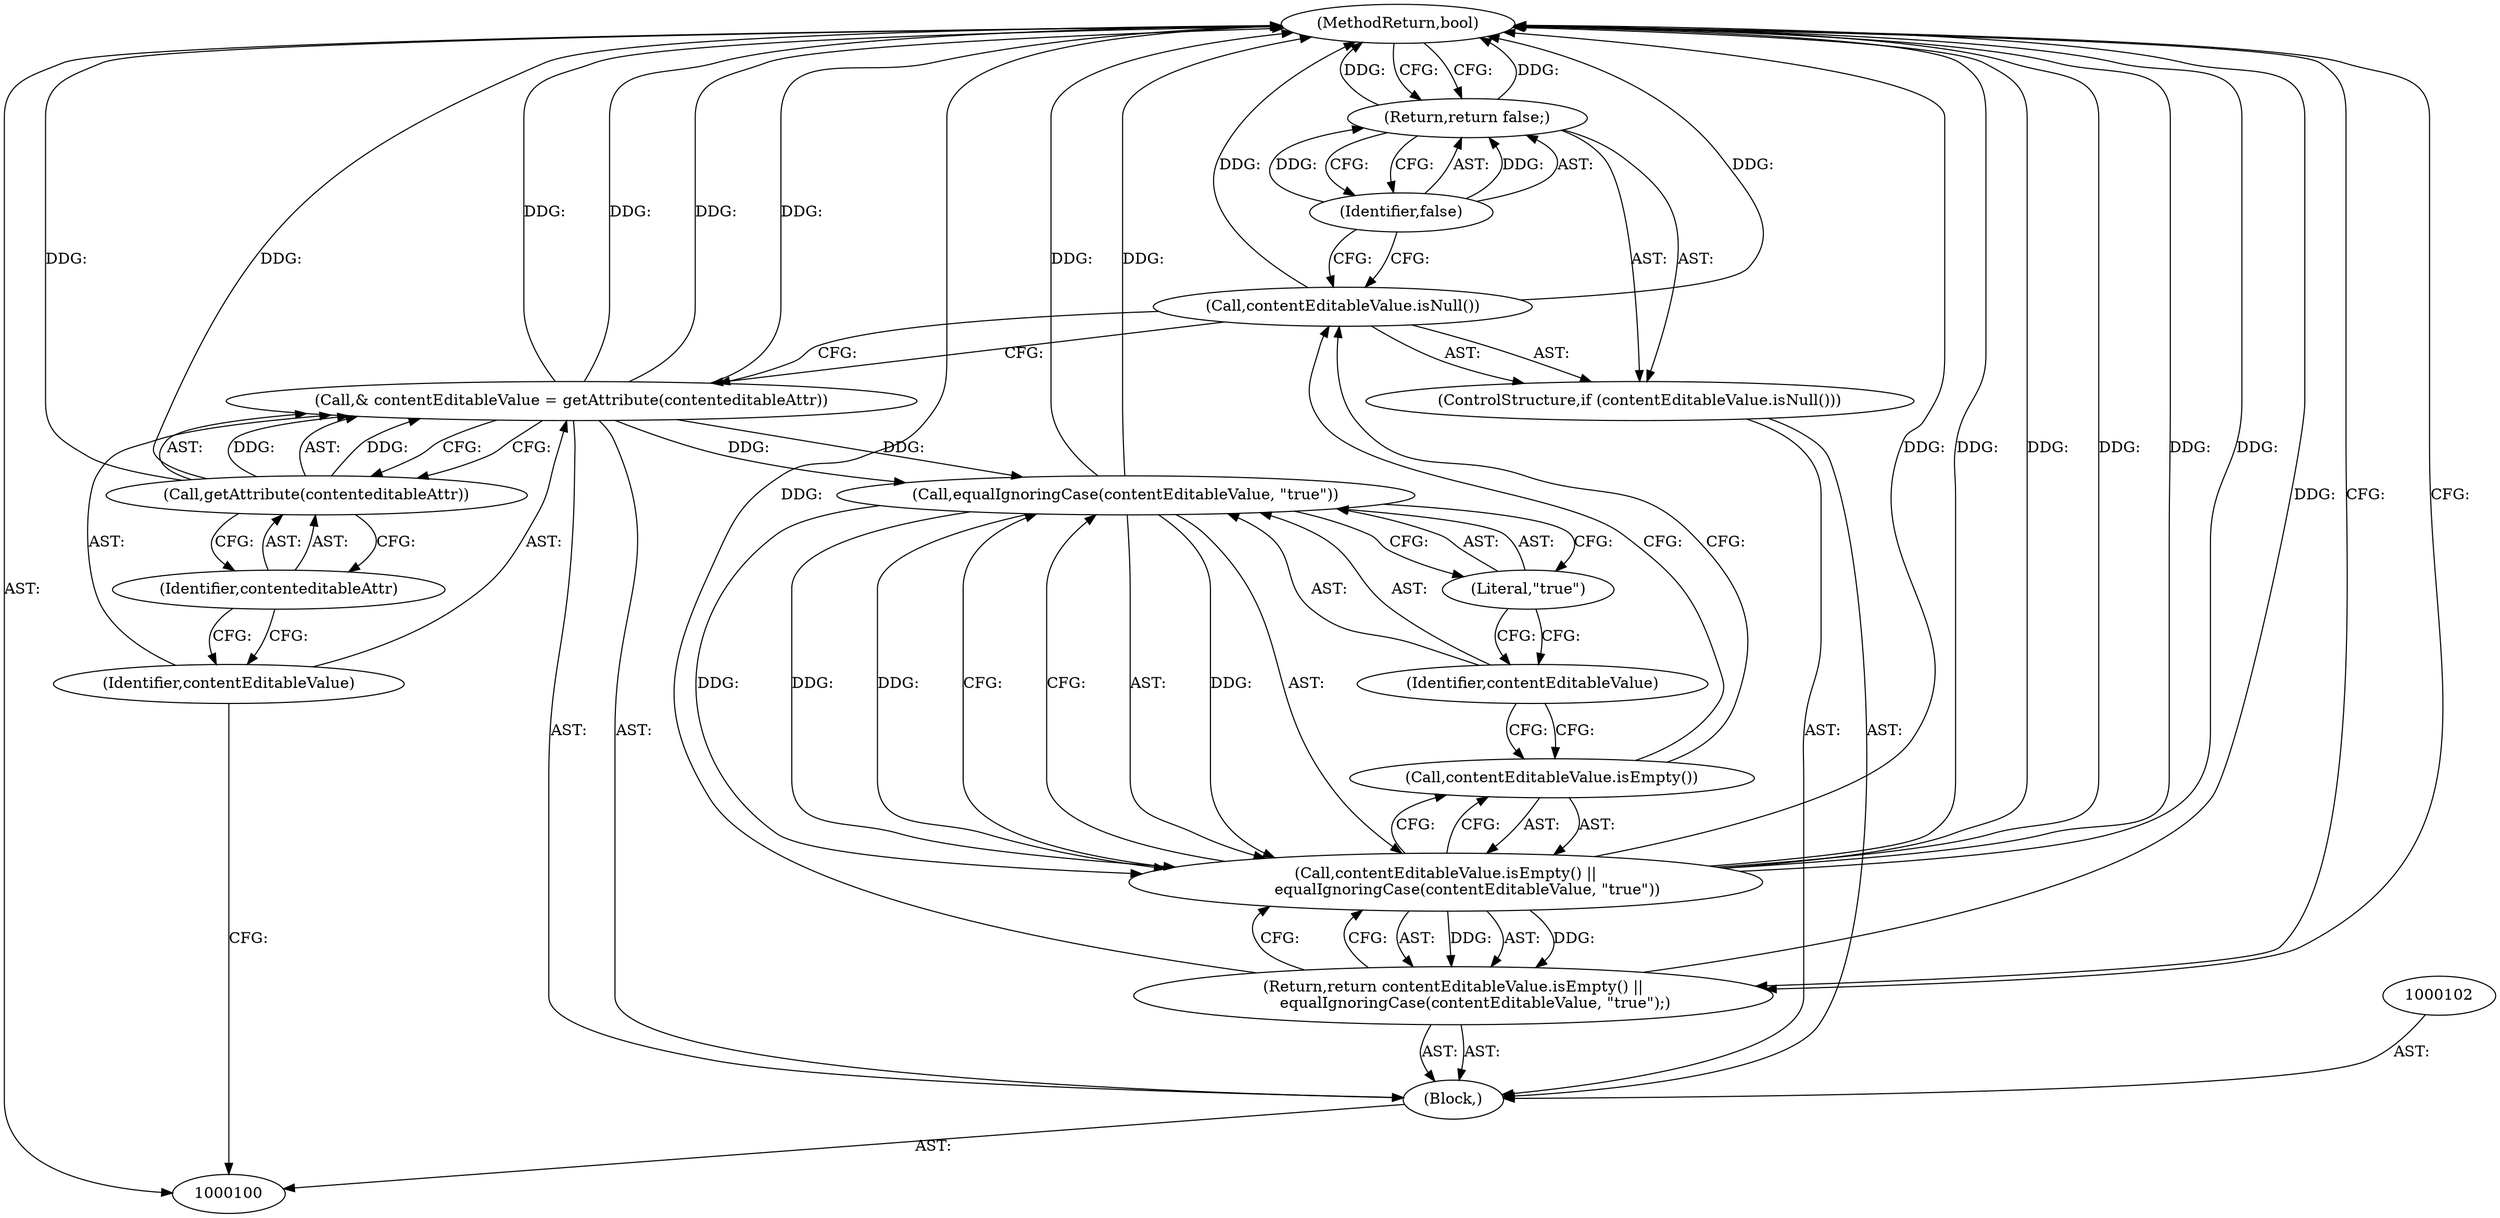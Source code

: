 digraph "1_Chrome_d27468a832d5316884bd02f459cbf493697fd7e1_11" {
"1000117" [label="(MethodReturn,bool)"];
"1000101" [label="(Block,)"];
"1000103" [label="(Call,& contentEditableValue = getAttribute(contenteditableAttr))"];
"1000104" [label="(Identifier,contentEditableValue)"];
"1000105" [label="(Call,getAttribute(contenteditableAttr))"];
"1000106" [label="(Identifier,contenteditableAttr)"];
"1000107" [label="(ControlStructure,if (contentEditableValue.isNull()))"];
"1000108" [label="(Call,contentEditableValue.isNull())"];
"1000110" [label="(Identifier,false)"];
"1000109" [label="(Return,return false;)"];
"1000112" [label="(Call,contentEditableValue.isEmpty() ||\n         equalIgnoringCase(contentEditableValue, \"true\"))"];
"1000113" [label="(Call,contentEditableValue.isEmpty())"];
"1000111" [label="(Return,return contentEditableValue.isEmpty() ||\n         equalIgnoringCase(contentEditableValue, \"true\");)"];
"1000115" [label="(Identifier,contentEditableValue)"];
"1000116" [label="(Literal,\"true\")"];
"1000114" [label="(Call,equalIgnoringCase(contentEditableValue, \"true\"))"];
"1000117" -> "1000100"  [label="AST: "];
"1000117" -> "1000109"  [label="CFG: "];
"1000117" -> "1000111"  [label="CFG: "];
"1000111" -> "1000117"  [label="DDG: "];
"1000108" -> "1000117"  [label="DDG: "];
"1000103" -> "1000117"  [label="DDG: "];
"1000103" -> "1000117"  [label="DDG: "];
"1000112" -> "1000117"  [label="DDG: "];
"1000112" -> "1000117"  [label="DDG: "];
"1000112" -> "1000117"  [label="DDG: "];
"1000114" -> "1000117"  [label="DDG: "];
"1000105" -> "1000117"  [label="DDG: "];
"1000109" -> "1000117"  [label="DDG: "];
"1000101" -> "1000100"  [label="AST: "];
"1000102" -> "1000101"  [label="AST: "];
"1000103" -> "1000101"  [label="AST: "];
"1000107" -> "1000101"  [label="AST: "];
"1000111" -> "1000101"  [label="AST: "];
"1000103" -> "1000101"  [label="AST: "];
"1000103" -> "1000105"  [label="CFG: "];
"1000104" -> "1000103"  [label="AST: "];
"1000105" -> "1000103"  [label="AST: "];
"1000108" -> "1000103"  [label="CFG: "];
"1000103" -> "1000117"  [label="DDG: "];
"1000103" -> "1000117"  [label="DDG: "];
"1000105" -> "1000103"  [label="DDG: "];
"1000103" -> "1000114"  [label="DDG: "];
"1000104" -> "1000103"  [label="AST: "];
"1000104" -> "1000100"  [label="CFG: "];
"1000106" -> "1000104"  [label="CFG: "];
"1000105" -> "1000103"  [label="AST: "];
"1000105" -> "1000106"  [label="CFG: "];
"1000106" -> "1000105"  [label="AST: "];
"1000103" -> "1000105"  [label="CFG: "];
"1000105" -> "1000117"  [label="DDG: "];
"1000105" -> "1000103"  [label="DDG: "];
"1000106" -> "1000105"  [label="AST: "];
"1000106" -> "1000104"  [label="CFG: "];
"1000105" -> "1000106"  [label="CFG: "];
"1000107" -> "1000101"  [label="AST: "];
"1000108" -> "1000107"  [label="AST: "];
"1000109" -> "1000107"  [label="AST: "];
"1000108" -> "1000107"  [label="AST: "];
"1000108" -> "1000103"  [label="CFG: "];
"1000110" -> "1000108"  [label="CFG: "];
"1000113" -> "1000108"  [label="CFG: "];
"1000108" -> "1000117"  [label="DDG: "];
"1000110" -> "1000109"  [label="AST: "];
"1000110" -> "1000108"  [label="CFG: "];
"1000109" -> "1000110"  [label="CFG: "];
"1000110" -> "1000109"  [label="DDG: "];
"1000109" -> "1000107"  [label="AST: "];
"1000109" -> "1000110"  [label="CFG: "];
"1000110" -> "1000109"  [label="AST: "];
"1000117" -> "1000109"  [label="CFG: "];
"1000109" -> "1000117"  [label="DDG: "];
"1000110" -> "1000109"  [label="DDG: "];
"1000112" -> "1000111"  [label="AST: "];
"1000112" -> "1000113"  [label="CFG: "];
"1000112" -> "1000114"  [label="CFG: "];
"1000113" -> "1000112"  [label="AST: "];
"1000114" -> "1000112"  [label="AST: "];
"1000111" -> "1000112"  [label="CFG: "];
"1000112" -> "1000117"  [label="DDG: "];
"1000112" -> "1000117"  [label="DDG: "];
"1000112" -> "1000117"  [label="DDG: "];
"1000112" -> "1000111"  [label="DDG: "];
"1000114" -> "1000112"  [label="DDG: "];
"1000114" -> "1000112"  [label="DDG: "];
"1000113" -> "1000112"  [label="AST: "];
"1000113" -> "1000108"  [label="CFG: "];
"1000115" -> "1000113"  [label="CFG: "];
"1000112" -> "1000113"  [label="CFG: "];
"1000111" -> "1000101"  [label="AST: "];
"1000111" -> "1000112"  [label="CFG: "];
"1000112" -> "1000111"  [label="AST: "];
"1000117" -> "1000111"  [label="CFG: "];
"1000111" -> "1000117"  [label="DDG: "];
"1000112" -> "1000111"  [label="DDG: "];
"1000115" -> "1000114"  [label="AST: "];
"1000115" -> "1000113"  [label="CFG: "];
"1000116" -> "1000115"  [label="CFG: "];
"1000116" -> "1000114"  [label="AST: "];
"1000116" -> "1000115"  [label="CFG: "];
"1000114" -> "1000116"  [label="CFG: "];
"1000114" -> "1000112"  [label="AST: "];
"1000114" -> "1000116"  [label="CFG: "];
"1000115" -> "1000114"  [label="AST: "];
"1000116" -> "1000114"  [label="AST: "];
"1000112" -> "1000114"  [label="CFG: "];
"1000114" -> "1000117"  [label="DDG: "];
"1000114" -> "1000112"  [label="DDG: "];
"1000114" -> "1000112"  [label="DDG: "];
"1000103" -> "1000114"  [label="DDG: "];
}
